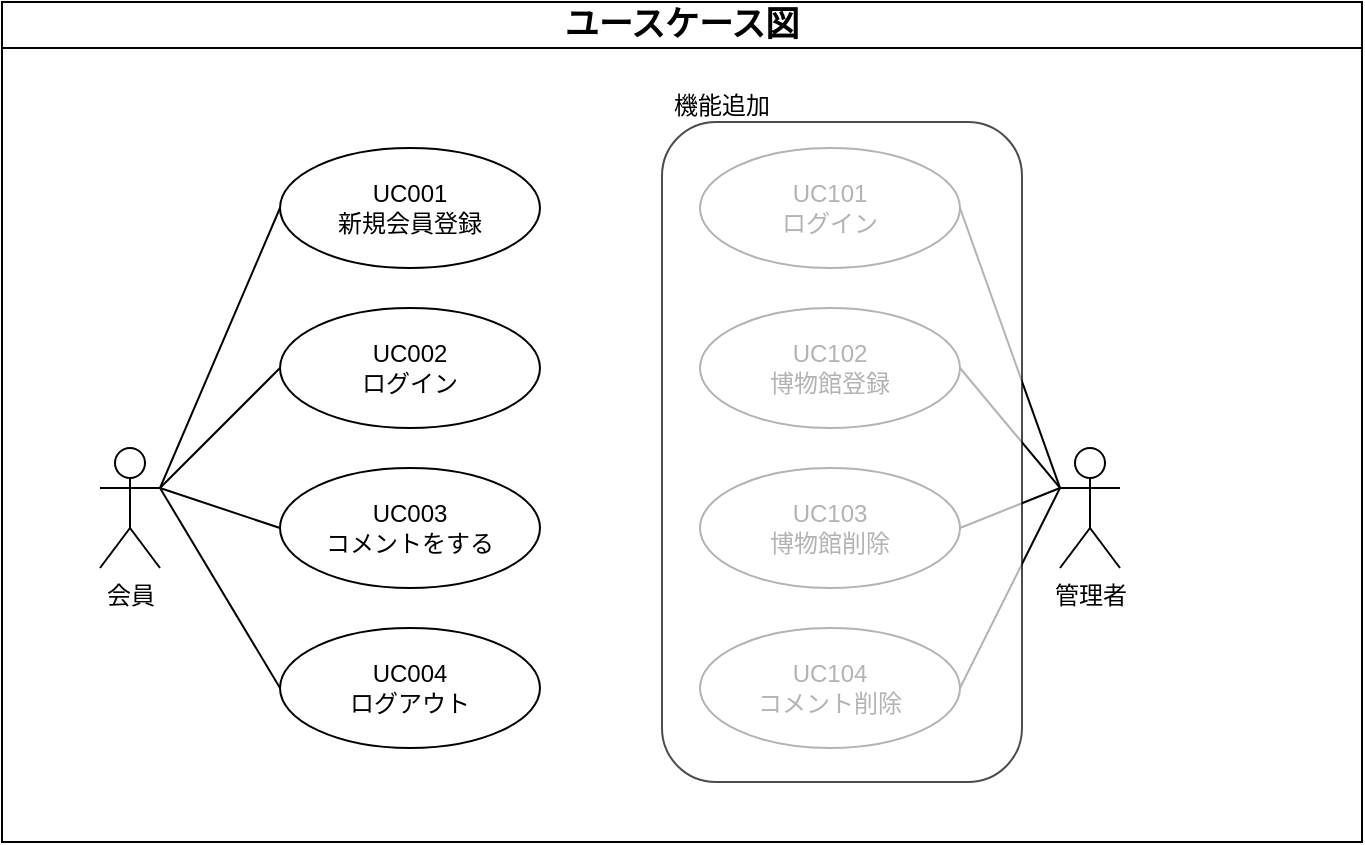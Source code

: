 <mxfile version="26.0.3">
  <diagram name="ページ1" id="cgLbpvt_Q-jB1UmeEVgQ">
    <mxGraphModel dx="794" dy="519" grid="1" gridSize="10" guides="1" tooltips="1" connect="1" arrows="1" fold="1" page="1" pageScale="1" pageWidth="827" pageHeight="1169" math="0" shadow="0">
      <root>
        <mxCell id="0" />
        <mxCell id="1" parent="0" />
        <mxCell id="yJ0aTLXksEk1pWnrXHaV-1" value="会員" style="shape=umlActor;verticalLabelPosition=bottom;verticalAlign=top;html=1;outlineConnect=0;" parent="1" vertex="1">
          <mxGeometry x="139" y="278" width="30" height="60" as="geometry" />
        </mxCell>
        <mxCell id="yJ0aTLXksEk1pWnrXHaV-3" value="UC001&lt;div&gt;新規会員登録&lt;/div&gt;" style="ellipse;whiteSpace=wrap;html=1;" parent="1" vertex="1">
          <mxGeometry x="229" y="128" width="130" height="60" as="geometry" />
        </mxCell>
        <mxCell id="yJ0aTLXksEk1pWnrXHaV-4" value="UC002&lt;div&gt;ログイン&lt;span style=&quot;color: rgba(0, 0, 0, 0); font-family: monospace; font-size: 0px; text-align: start; text-wrap: nowrap; background-color: initial;&quot;&gt;%3CmxGraphModel%3E%3Croot%3E%3CmxCell%20id%3D%220%22%2F%3E%3CmxCell%20id%3D%221%22%20parent%3D%220%22%2F%3E%3CmxCell%20id%3D%222%22%20value%3D%22UC001%26lt%3Bdiv%26gt%3B%E6%96%B0%E8%A6%8F%E4%BC%9A%E5%93%A1%E7%99%BB%E9%8C%B2%26lt%3B%2Fdiv%26gt%3B%22%20style%3D%22ellipse%3BwhiteSpace%3Dwrap%3Bhtml%3D1%3B%22%20vertex%3D%221%22%20parent%3D%221%22%3E%3CmxGeometry%20x%3D%22160%22%20y%3D%2290%22%20width%3D%22130%22%20height%3D%2260%22%20as%3D%22geometry%22%2F%3E%3C%2FmxCell%3E%3C%2Froot%3E%3C%2FmxGraphModel%3E&lt;/span&gt;&lt;/div&gt;" style="ellipse;whiteSpace=wrap;html=1;" parent="1" vertex="1">
          <mxGeometry x="229" y="208" width="130" height="60" as="geometry" />
        </mxCell>
        <mxCell id="yJ0aTLXksEk1pWnrXHaV-5" value="UC003&lt;div&gt;コメントをする&lt;/div&gt;" style="ellipse;whiteSpace=wrap;html=1;" parent="1" vertex="1">
          <mxGeometry x="229" y="288" width="130" height="60" as="geometry" />
        </mxCell>
        <mxCell id="yJ0aTLXksEk1pWnrXHaV-6" value="UC004&lt;div&gt;ログアウト&lt;/div&gt;" style="ellipse;whiteSpace=wrap;html=1;" parent="1" vertex="1">
          <mxGeometry x="229" y="368" width="130" height="60" as="geometry" />
        </mxCell>
        <mxCell id="yJ0aTLXksEk1pWnrXHaV-7" value="" style="endArrow=none;html=1;rounded=0;entryX=0;entryY=0.5;entryDx=0;entryDy=0;" parent="1" target="yJ0aTLXksEk1pWnrXHaV-3" edge="1">
          <mxGeometry width="50" height="50" relative="1" as="geometry">
            <mxPoint x="169" y="298" as="sourcePoint" />
            <mxPoint x="219" y="248" as="targetPoint" />
          </mxGeometry>
        </mxCell>
        <mxCell id="yJ0aTLXksEk1pWnrXHaV-8" value="" style="endArrow=none;html=1;rounded=0;entryX=0;entryY=0.5;entryDx=0;entryDy=0;" parent="1" target="yJ0aTLXksEk1pWnrXHaV-4" edge="1">
          <mxGeometry width="50" height="50" relative="1" as="geometry">
            <mxPoint x="169" y="298" as="sourcePoint" />
            <mxPoint x="219" y="248" as="targetPoint" />
          </mxGeometry>
        </mxCell>
        <mxCell id="yJ0aTLXksEk1pWnrXHaV-9" value="" style="endArrow=none;html=1;rounded=0;entryX=0;entryY=0.5;entryDx=0;entryDy=0;" parent="1" target="yJ0aTLXksEk1pWnrXHaV-5" edge="1">
          <mxGeometry width="50" height="50" relative="1" as="geometry">
            <mxPoint x="169" y="298" as="sourcePoint" />
            <mxPoint x="249" y="278" as="targetPoint" />
          </mxGeometry>
        </mxCell>
        <mxCell id="yJ0aTLXksEk1pWnrXHaV-10" value="" style="endArrow=none;html=1;rounded=0;entryX=0;entryY=0.5;entryDx=0;entryDy=0;" parent="1" target="yJ0aTLXksEk1pWnrXHaV-6" edge="1">
          <mxGeometry width="50" height="50" relative="1" as="geometry">
            <mxPoint x="169" y="298" as="sourcePoint" />
            <mxPoint x="259" y="338" as="targetPoint" />
          </mxGeometry>
        </mxCell>
        <mxCell id="yJ0aTLXksEk1pWnrXHaV-11" value="管理者" style="shape=umlActor;verticalLabelPosition=bottom;verticalAlign=top;html=1;outlineConnect=0;" parent="1" vertex="1">
          <mxGeometry x="619" y="278" width="30" height="60" as="geometry" />
        </mxCell>
        <mxCell id="yJ0aTLXksEk1pWnrXHaV-12" value="UC101&lt;div&gt;ログイン&lt;span style=&quot;color: rgba(0, 0, 0, 0); font-family: monospace; font-size: 0px; text-align: start; text-wrap: nowrap; background-color: initial;&quot;&gt;%3CmxGraphModel%3E%3Croot%3E%3CmxCell%20id%3D%220%22%2F%3E%3CmxCell%20id%3D%221%22%20parent%3D%220%22%2F%3E%3CmxCell%20id%3D%222%22%20value%3D%22UC001%26lt%3Bdiv%26gt%3B%E6%96%B0%E8%A6%8F%E4%BC%9A%E5%93%A1%E7%99%BB%E9%8C%B2%26lt%3B%2Fdiv%26gt%3B%22%20style%3D%22ellipse%3BwhiteSpace%3Dwrap%3Bhtml%3D1%3B%22%20vertex%3D%221%22%20parent%3D%221%22%3E%3CmxGeometry%20x%3D%22160%22%20y%3D%2290%22%20width%3D%22130%22%20height%3D%2260%22%20as%3D%22geometry%22%2F%3E%3C%2FmxCell%3E%3C%2Froot%3E%3C%2FmxGraphModel%3E&lt;/span&gt;&lt;/div&gt;" style="ellipse;whiteSpace=wrap;html=1;" parent="1" vertex="1">
          <mxGeometry x="439" y="128" width="130" height="60" as="geometry" />
        </mxCell>
        <mxCell id="yJ0aTLXksEk1pWnrXHaV-13" value="UC102&lt;div style=&quot;text-align: center;&quot;&gt;&lt;span style=&quot;text-align: start; background-color: initial;&quot;&gt;博物館登録&lt;/span&gt;&lt;span style=&quot;color: rgba(0, 0, 0, 0); font-family: monospace; font-size: 0px; text-align: start; text-wrap: nowrap; background-color: initial;&quot;&gt;%3CmxGraphModel%3E%3Croot%3E%3CmxCell%20id%3D%220%22%2F%3E%3CmxCell%20id%3D%221%22%20parent%3D%220%22%2F%3E%3CmxCell%20id%3D%222%22%20value%3D%22UC001%26lt%3Bdiv%26gt%3B%E6%96%B0%E8%A6%8F%E4%BC%9A%E5%93%A1%E7%99%BB%E9%8C%B2%26lt%3B%2Fdiv%26gt%3B%22%20style%3D%22ellipse%3BwhiteSpace%3Dwrap%3Bhtml%3D1%3B%22%20vertex%3D%221%22%20parent%3D%221%22%3E%3CmxGeometry%20x%3D%22160%22%20y%3D%2290%22%20width%3D%22130%22%20height%3D%2260%22%20as%3D%22geometry%22%2F%3E%3C%2FmxCell%3E%3C%2Froot%3E%3C%2FmxGraphModel%3E&lt;/span&gt;&lt;/div&gt;" style="ellipse;whiteSpace=wrap;html=1;" parent="1" vertex="1">
          <mxGeometry x="439" y="208" width="130" height="60" as="geometry" />
        </mxCell>
        <mxCell id="yJ0aTLXksEk1pWnrXHaV-14" value="UC103&lt;div style=&quot;text-align: center;&quot;&gt;&lt;span style=&quot;text-align: start; background-color: initial;&quot;&gt;博物館削除&lt;/span&gt;&lt;span style=&quot;color: rgba(0, 0, 0, 0); font-family: monospace; font-size: 0px; text-align: start; text-wrap: nowrap; background-color: initial;&quot;&gt;%3CmxGraphModel%3E%3Croot%3E%3CmxCell%20id%3D%220%22%2F%3E%3CmxCell%20id%3D%221%22%20parent%3D%220%22%2F%3E%3CmxCell%20id%3D%222%22%20value%3D%22UC001%26lt%3Bdiv%26gt%3B%E6%96%B0%E8%A6%8F%E4%BC%9A%E5%93%A1%E7%99%BB%E9%8C%B2%26lt%3B%2Fdiv%26gt%3B%22%20style%3D%22ellipse%3BwhiteSpace%3Dwrap%3Bhtml%3D1%3B%22%20vertex%3D%221%22%20parent%3D%221%22%3E%3CmxGeometry%20x%3D%22160%22%20y%3D%2290%22%20width%3D%22130%22%20height%3D%2260%22%20as%3D%22geometry%22%2F%3E%3C%2FmxCell%3E%3C%2Froot%3E%3C%2FmxGraphModel%3E&lt;/span&gt;&lt;/div&gt;" style="ellipse;whiteSpace=wrap;html=1;" parent="1" vertex="1">
          <mxGeometry x="439" y="288" width="130" height="60" as="geometry" />
        </mxCell>
        <mxCell id="yJ0aTLXksEk1pWnrXHaV-15" value="UC104&lt;div&gt;&lt;span style=&quot;background-color: initial; text-align: start;&quot;&gt;コメント削除&lt;/span&gt;&lt;span style=&quot;background-color: initial; text-wrap: nowrap; color: rgba(0, 0, 0, 0); font-family: monospace; font-size: 0px; text-align: start;&quot;&gt;%3CmxGraphModel%3E%3Croot%3E%3CmxCell%20id%3D%220%22%2F%3E%3CmxCell%20id%3D%221%22%20parent%3D%220%22%2F%3E%3CmxCell%20id%3D%222%22%20value%3D%22UC001%26lt%3Bdiv%26gt%3B%E6%96%B0%E8%A6%8F%E4%BC%9A%E5%93%A1%E7%99%BB%E9%8C%B2%26lt%3B%2Fdiv%26gt%3B%22%20style%3D%22ellipse%3BwhiteSpace%3Dwrap%3Bhtml%3D1%3B%22%20vertex%3D%221%22%20parent%3D%221%22%3E%3CmxGeometry%20x%3D%22160%22%20y%3D%2290%22%20width%3D%22130%22%20height%3D%2260%22%20as%3D%22geometry%22%2F%3E%3C%2FmxCell%3E%3C%2Froot%3E%3C%2FmxGraphModel%3E&lt;/span&gt;&lt;/div&gt;" style="ellipse;whiteSpace=wrap;html=1;" parent="1" vertex="1">
          <mxGeometry x="439" y="368" width="130" height="60" as="geometry" />
        </mxCell>
        <mxCell id="yJ0aTLXksEk1pWnrXHaV-16" value="" style="endArrow=none;html=1;rounded=0;exitX=1;exitY=0.5;exitDx=0;exitDy=0;entryX=0;entryY=0.333;entryDx=0;entryDy=0;entryPerimeter=0;" parent="1" source="yJ0aTLXksEk1pWnrXHaV-12" target="yJ0aTLXksEk1pWnrXHaV-11" edge="1">
          <mxGeometry width="50" height="50" relative="1" as="geometry">
            <mxPoint x="449" y="198" as="sourcePoint" />
            <mxPoint x="499" y="148" as="targetPoint" />
          </mxGeometry>
        </mxCell>
        <mxCell id="yJ0aTLXksEk1pWnrXHaV-17" value="" style="endArrow=none;html=1;rounded=0;entryX=0;entryY=0.333;entryDx=0;entryDy=0;entryPerimeter=0;exitX=1;exitY=0.5;exitDx=0;exitDy=0;" parent="1" source="yJ0aTLXksEk1pWnrXHaV-13" target="yJ0aTLXksEk1pWnrXHaV-11" edge="1">
          <mxGeometry width="50" height="50" relative="1" as="geometry">
            <mxPoint x="449" y="198" as="sourcePoint" />
            <mxPoint x="499" y="148" as="targetPoint" />
          </mxGeometry>
        </mxCell>
        <mxCell id="yJ0aTLXksEk1pWnrXHaV-18" value="" style="endArrow=none;html=1;rounded=0;exitX=1;exitY=0.5;exitDx=0;exitDy=0;" parent="1" source="yJ0aTLXksEk1pWnrXHaV-14" edge="1">
          <mxGeometry width="50" height="50" relative="1" as="geometry">
            <mxPoint x="449" y="198" as="sourcePoint" />
            <mxPoint x="619" y="298" as="targetPoint" />
          </mxGeometry>
        </mxCell>
        <mxCell id="yJ0aTLXksEk1pWnrXHaV-19" value="" style="endArrow=none;html=1;rounded=0;exitX=1;exitY=0.5;exitDx=0;exitDy=0;" parent="1" source="yJ0aTLXksEk1pWnrXHaV-15" edge="1">
          <mxGeometry width="50" height="50" relative="1" as="geometry">
            <mxPoint x="449" y="198" as="sourcePoint" />
            <mxPoint x="619" y="298" as="targetPoint" />
          </mxGeometry>
        </mxCell>
        <mxCell id="yJ0aTLXksEk1pWnrXHaV-22" value="&lt;span style=&quot;font-size: 17px;&quot;&gt;ユースケース図&lt;/span&gt;" style="swimlane;whiteSpace=wrap;html=1;fillColor=default;" parent="1" vertex="1">
          <mxGeometry x="90" y="55" width="680" height="420" as="geometry" />
        </mxCell>
        <mxCell id="2xb97FBldoeEce5ne6aZ-1" value="" style="rounded=1;whiteSpace=wrap;html=1;opacity=70;" vertex="1" parent="yJ0aTLXksEk1pWnrXHaV-22">
          <mxGeometry x="330" y="60" width="180" height="330" as="geometry" />
        </mxCell>
        <mxCell id="2xb97FBldoeEce5ne6aZ-2" value="機能追加" style="text;html=1;align=center;verticalAlign=middle;whiteSpace=wrap;rounded=0;" vertex="1" parent="yJ0aTLXksEk1pWnrXHaV-22">
          <mxGeometry x="330" y="37" width="60" height="30" as="geometry" />
        </mxCell>
      </root>
    </mxGraphModel>
  </diagram>
</mxfile>

